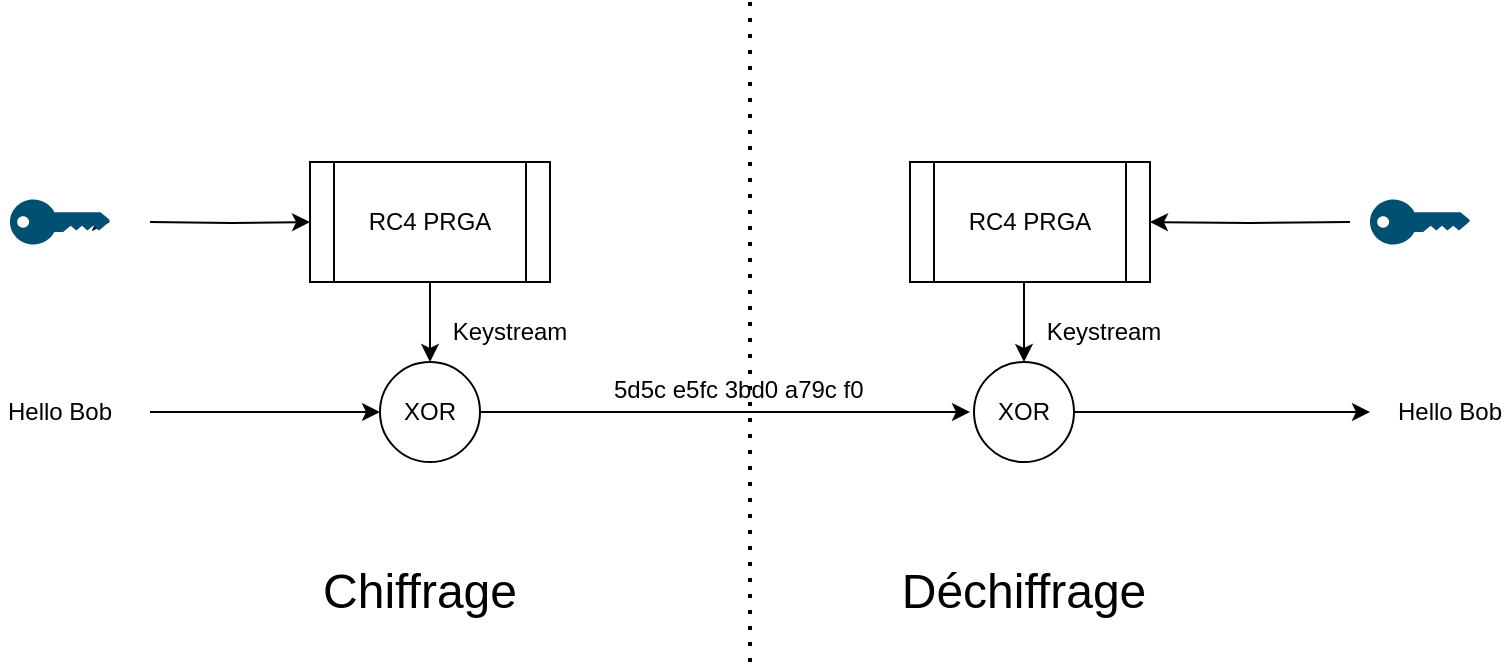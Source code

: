 <mxfile version="15.7.3" type="device"><diagram id="R94866wrfydmjI1TcIGw" name="Page-1"><mxGraphModel dx="970" dy="684" grid="1" gridSize="10" guides="1" tooltips="1" connect="1" arrows="1" fold="1" page="1" pageScale="1" pageWidth="850" pageHeight="1100" math="0" shadow="0"><root><mxCell id="0"/><mxCell id="1" parent="0"/><mxCell id="YDDIKuRemVRpqWoaatCx-1" value="" style="endArrow=classic;html=1;rounded=0;" edge="1" parent="1" target="YDDIKuRemVRpqWoaatCx-2"><mxGeometry width="50" height="50" relative="1" as="geometry"><mxPoint x="60" y="180" as="sourcePoint"/><mxPoint x="160" y="180" as="targetPoint"/></mxGeometry></mxCell><mxCell id="YDDIKuRemVRpqWoaatCx-3" style="edgeStyle=orthogonalEdgeStyle;rounded=0;orthogonalLoop=1;jettySize=auto;html=1;entryX=0;entryY=0.5;entryDx=0;entryDy=0;" edge="1" parent="1" target="YDDIKuRemVRpqWoaatCx-5"><mxGeometry relative="1" as="geometry"><mxPoint x="170" y="180" as="targetPoint"/><mxPoint x="100" y="180" as="sourcePoint"/></mxGeometry></mxCell><mxCell id="YDDIKuRemVRpqWoaatCx-2" value="" style="points=[[0,0.5,0],[0.24,0,0],[0.5,0.28,0],[0.995,0.475,0],[0.5,0.72,0],[0.24,1,0]];verticalLabelPosition=bottom;sketch=0;html=1;verticalAlign=top;aspect=fixed;align=center;pointerEvents=1;shape=mxgraph.cisco19.key;fillColor=#005073;strokeColor=none;" vertex="1" parent="1"><mxGeometry x="30" y="168.75" width="50" height="22.5" as="geometry"/></mxCell><mxCell id="YDDIKuRemVRpqWoaatCx-5" value="RC4 PRGA" style="shape=process;whiteSpace=wrap;html=1;backgroundOutline=1;" vertex="1" parent="1"><mxGeometry x="180" y="150" width="120" height="60" as="geometry"/></mxCell><mxCell id="YDDIKuRemVRpqWoaatCx-6" value="" style="endArrow=classic;html=1;rounded=0;exitX=0.5;exitY=1;exitDx=0;exitDy=0;" edge="1" parent="1" source="YDDIKuRemVRpqWoaatCx-5"><mxGeometry width="50" height="50" relative="1" as="geometry"><mxPoint x="400" y="380" as="sourcePoint"/><mxPoint x="240" y="250" as="targetPoint"/></mxGeometry></mxCell><mxCell id="YDDIKuRemVRpqWoaatCx-7" value="XOR" style="ellipse;whiteSpace=wrap;html=1;aspect=fixed;" vertex="1" parent="1"><mxGeometry x="215" y="250" width="50" height="50" as="geometry"/></mxCell><mxCell id="YDDIKuRemVRpqWoaatCx-8" value="" style="endArrow=classic;html=1;rounded=0;entryX=0;entryY=0.5;entryDx=0;entryDy=0;" edge="1" parent="1" target="YDDIKuRemVRpqWoaatCx-7"><mxGeometry width="50" height="50" relative="1" as="geometry"><mxPoint x="100" y="275" as="sourcePoint"/><mxPoint x="290" y="260" as="targetPoint"/></mxGeometry></mxCell><mxCell id="YDDIKuRemVRpqWoaatCx-9" value="Keystream" style="text;html=1;strokeColor=none;fillColor=none;align=center;verticalAlign=middle;whiteSpace=wrap;rounded=0;" vertex="1" parent="1"><mxGeometry x="250" y="220" width="60" height="30" as="geometry"/></mxCell><mxCell id="YDDIKuRemVRpqWoaatCx-10" value="Hello Bob" style="text;html=1;strokeColor=none;fillColor=none;align=center;verticalAlign=middle;whiteSpace=wrap;rounded=0;" vertex="1" parent="1"><mxGeometry x="25" y="260" width="60" height="30" as="geometry"/></mxCell><mxCell id="YDDIKuRemVRpqWoaatCx-12" value="" style="endArrow=classic;html=1;rounded=0;exitX=1;exitY=0.5;exitDx=0;exitDy=0;" edge="1" parent="1" source="YDDIKuRemVRpqWoaatCx-7"><mxGeometry width="50" height="50" relative="1" as="geometry"><mxPoint x="400" y="380" as="sourcePoint"/><mxPoint x="510" y="275" as="targetPoint"/></mxGeometry></mxCell><mxCell id="YDDIKuRemVRpqWoaatCx-13" value="RC4 PRGA" style="shape=process;whiteSpace=wrap;html=1;backgroundOutline=1;" vertex="1" parent="1"><mxGeometry x="480" y="150" width="120" height="60" as="geometry"/></mxCell><mxCell id="YDDIKuRemVRpqWoaatCx-14" value="" style="points=[[0,0.5,0],[0.24,0,0],[0.5,0.28,0],[0.995,0.475,0],[0.5,0.72,0],[0.24,1,0]];verticalLabelPosition=bottom;sketch=0;html=1;verticalAlign=top;aspect=fixed;align=center;pointerEvents=1;shape=mxgraph.cisco19.key;fillColor=#005073;strokeColor=none;" vertex="1" parent="1"><mxGeometry x="710" y="168.75" width="50" height="22.5" as="geometry"/></mxCell><mxCell id="YDDIKuRemVRpqWoaatCx-15" style="edgeStyle=orthogonalEdgeStyle;rounded=0;orthogonalLoop=1;jettySize=auto;html=1;" edge="1" parent="1" target="YDDIKuRemVRpqWoaatCx-13"><mxGeometry relative="1" as="geometry"><mxPoint x="467" y="180" as="targetPoint"/><mxPoint x="700" y="180" as="sourcePoint"/></mxGeometry></mxCell><mxCell id="YDDIKuRemVRpqWoaatCx-16" value="" style="endArrow=classic;html=1;rounded=0;exitX=0.5;exitY=1;exitDx=0;exitDy=0;" edge="1" parent="1"><mxGeometry width="50" height="50" relative="1" as="geometry"><mxPoint x="537" y="210" as="sourcePoint"/><mxPoint x="537" y="250" as="targetPoint"/></mxGeometry></mxCell><mxCell id="YDDIKuRemVRpqWoaatCx-17" value="Keystream" style="text;html=1;strokeColor=none;fillColor=none;align=center;verticalAlign=middle;whiteSpace=wrap;rounded=0;" vertex="1" parent="1"><mxGeometry x="547" y="220" width="60" height="30" as="geometry"/></mxCell><mxCell id="YDDIKuRemVRpqWoaatCx-18" value="XOR" style="ellipse;whiteSpace=wrap;html=1;aspect=fixed;" vertex="1" parent="1"><mxGeometry x="512" y="250" width="50" height="50" as="geometry"/></mxCell><mxCell id="YDDIKuRemVRpqWoaatCx-19" value="" style="endArrow=classic;html=1;rounded=0;exitX=1;exitY=0.5;exitDx=0;exitDy=0;" edge="1" parent="1" source="YDDIKuRemVRpqWoaatCx-18"><mxGeometry width="50" height="50" relative="1" as="geometry"><mxPoint x="400" y="380" as="sourcePoint"/><mxPoint x="710" y="275" as="targetPoint"/></mxGeometry></mxCell><mxCell id="YDDIKuRemVRpqWoaatCx-20" value="Hello Bob" style="text;html=1;strokeColor=none;fillColor=none;align=center;verticalAlign=middle;whiteSpace=wrap;rounded=0;" vertex="1" parent="1"><mxGeometry x="720" y="260" width="60" height="30" as="geometry"/></mxCell><mxCell id="YDDIKuRemVRpqWoaatCx-21" value="" style="endArrow=none;dashed=1;html=1;dashPattern=1 3;strokeWidth=2;rounded=0;" edge="1" parent="1"><mxGeometry width="50" height="50" relative="1" as="geometry"><mxPoint x="400" y="400" as="sourcePoint"/><mxPoint x="400" y="70" as="targetPoint"/></mxGeometry></mxCell><mxCell id="YDDIKuRemVRpqWoaatCx-22" value="&lt;font style=&quot;font-size: 24px&quot;&gt;Chiffrage&lt;/font&gt;" style="text;html=1;strokeColor=none;fillColor=none;align=center;verticalAlign=middle;whiteSpace=wrap;rounded=0;" vertex="1" parent="1"><mxGeometry x="205" y="350" width="60" height="30" as="geometry"/></mxCell><mxCell id="YDDIKuRemVRpqWoaatCx-23" value="&lt;font style=&quot;font-size: 24px&quot;&gt;Déchiffrage&lt;/font&gt;" style="text;html=1;strokeColor=none;fillColor=none;align=center;verticalAlign=middle;whiteSpace=wrap;rounded=0;" vertex="1" parent="1"><mxGeometry x="507" y="350" width="60" height="30" as="geometry"/></mxCell><mxCell id="YDDIKuRemVRpqWoaatCx-24" value="5d5c e5fc 3bd0 a79c f0" style="text;whiteSpace=wrap;html=1;" vertex="1" parent="1"><mxGeometry x="330" y="250" width="150" height="30" as="geometry"/></mxCell></root></mxGraphModel></diagram></mxfile>